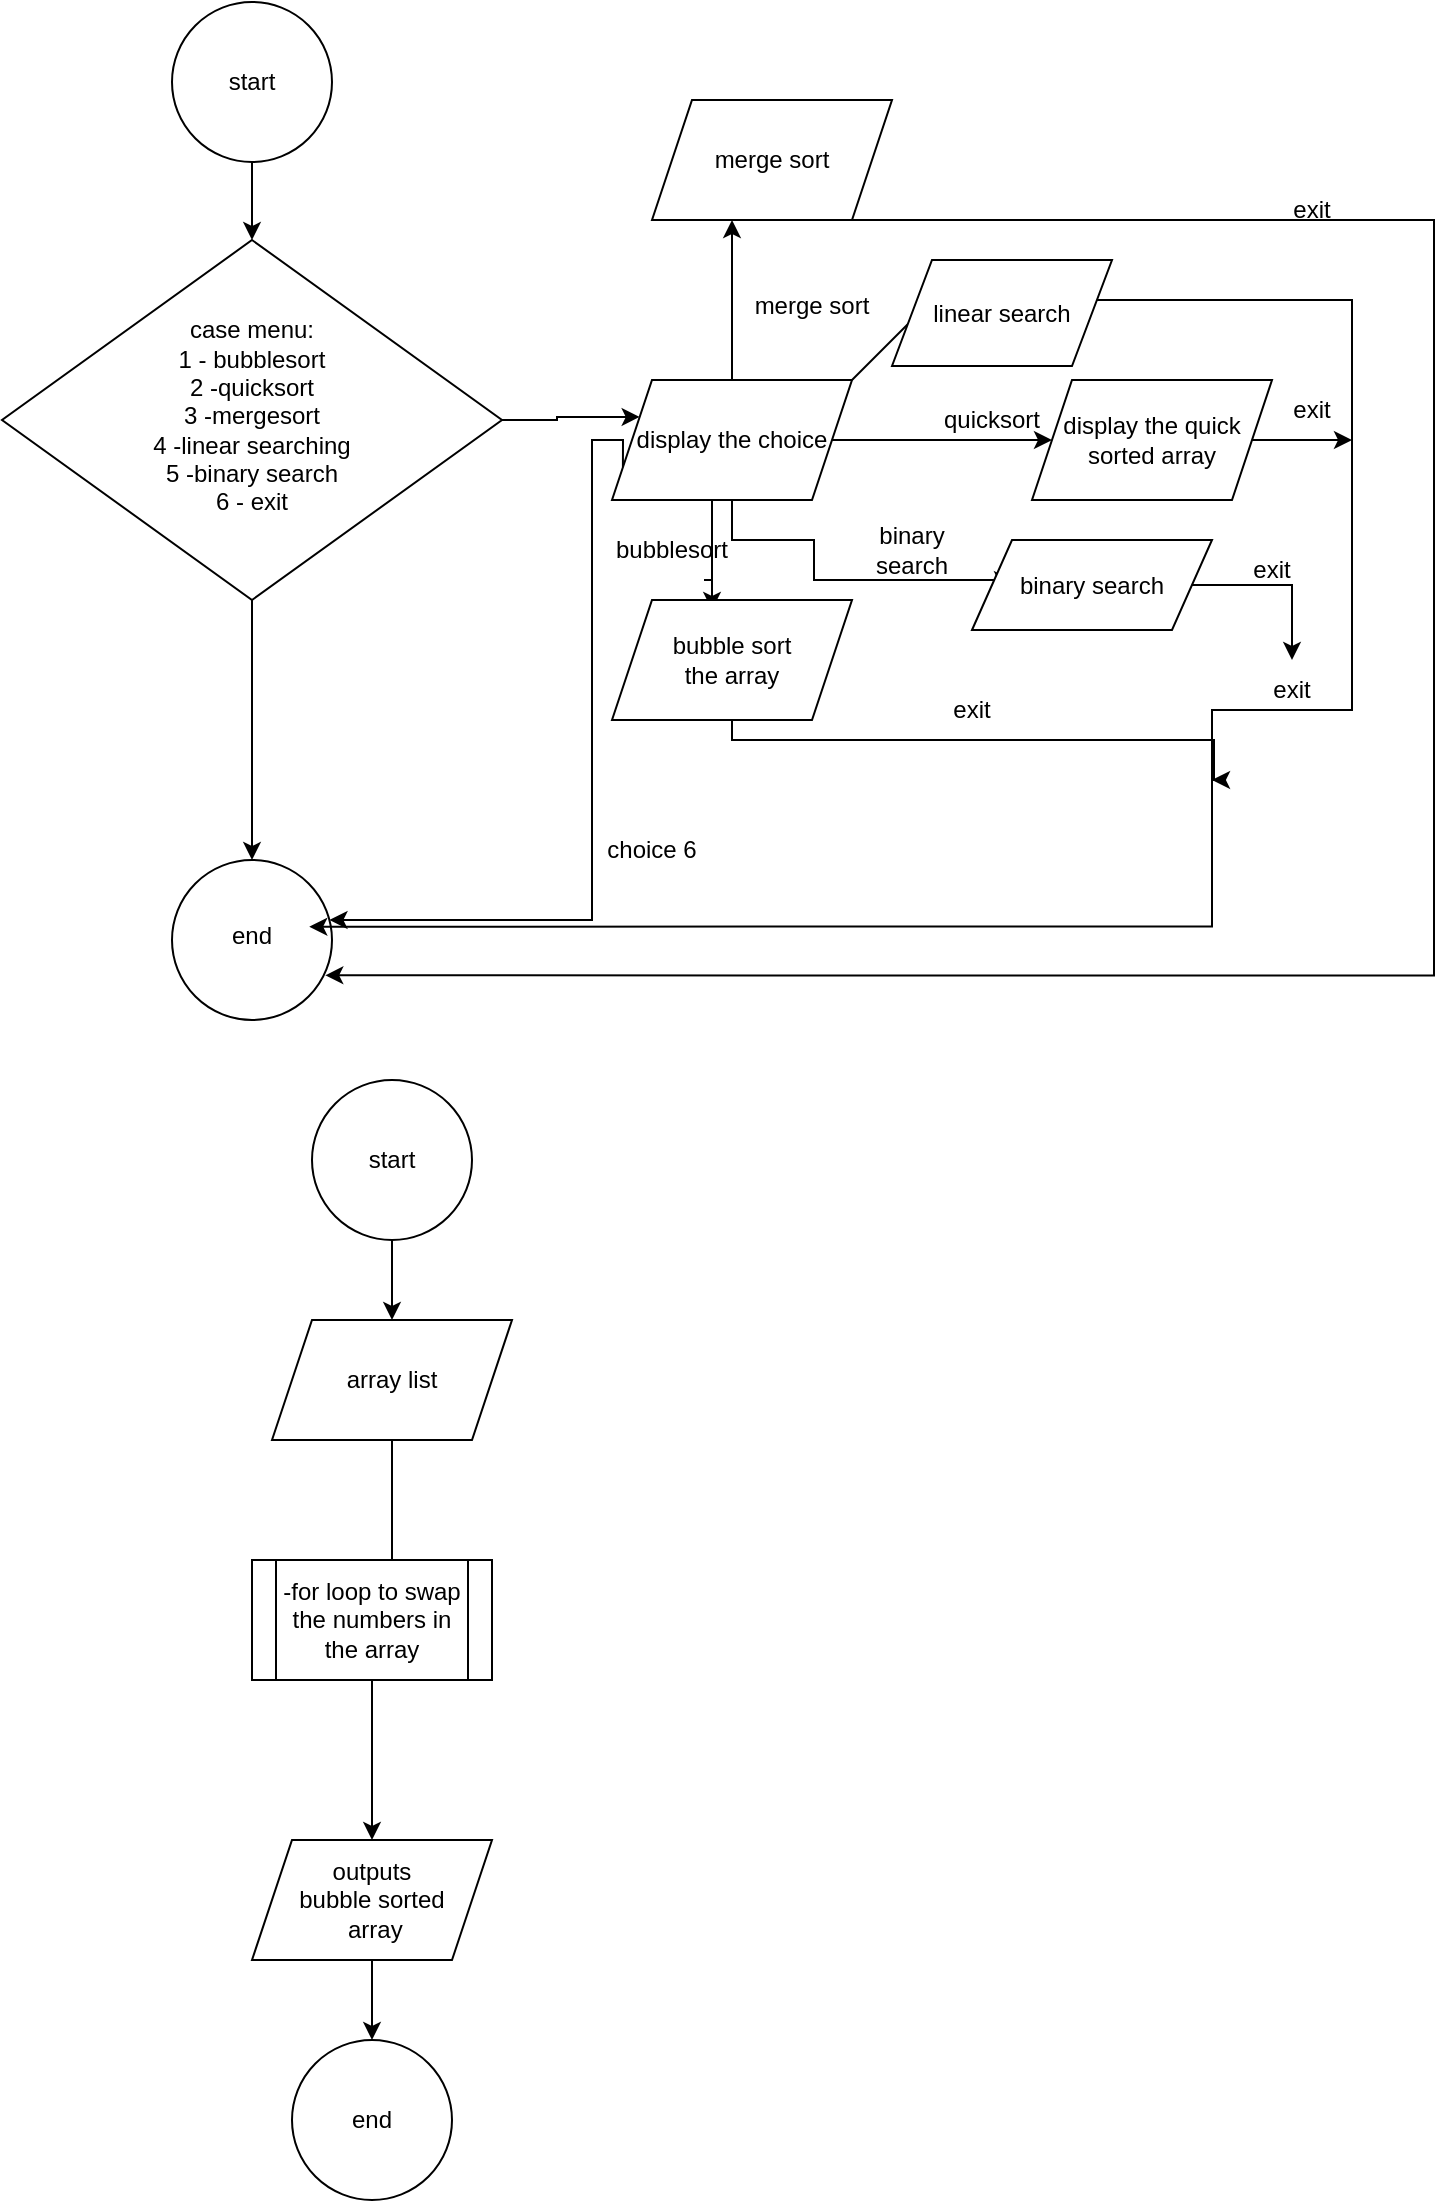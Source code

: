 <mxfile version="21.6.6" type="github" pages="3">
  <diagram id="C5RBs43oDa-KdzZeNtuy" name="Page-1">
    <mxGraphModel dx="418" dy="1625" grid="1" gridSize="10" guides="1" tooltips="1" connect="1" arrows="1" fold="1" page="1" pageScale="1" pageWidth="827" pageHeight="1169" math="0" shadow="0">
      <root>
        <mxCell id="WIyWlLk6GJQsqaUBKTNV-0" />
        <mxCell id="WIyWlLk6GJQsqaUBKTNV-1" parent="WIyWlLk6GJQsqaUBKTNV-0" />
        <mxCell id="00WaG_C9DFhDfb6yC9pF-4" value="" style="edgeStyle=orthogonalEdgeStyle;rounded=0;orthogonalLoop=1;jettySize=auto;html=1;entryX=0;entryY=0.25;entryDx=0;entryDy=0;" edge="1" parent="WIyWlLk6GJQsqaUBKTNV-1" source="WIyWlLk6GJQsqaUBKTNV-6" target="00WaG_C9DFhDfb6yC9pF-6">
          <mxGeometry relative="1" as="geometry">
            <mxPoint x="350" y="-980" as="targetPoint" />
          </mxGeometry>
        </mxCell>
        <mxCell id="00WaG_C9DFhDfb6yC9pF-8" value="" style="edgeStyle=orthogonalEdgeStyle;rounded=0;orthogonalLoop=1;jettySize=auto;html=1;" edge="1" parent="WIyWlLk6GJQsqaUBKTNV-1" source="WIyWlLk6GJQsqaUBKTNV-6" target="00WaG_C9DFhDfb6yC9pF-7">
          <mxGeometry relative="1" as="geometry" />
        </mxCell>
        <mxCell id="WIyWlLk6GJQsqaUBKTNV-6" value="case menu:&lt;br&gt;1 - bubblesort&lt;br&gt;2 -quicksort&lt;br&gt;3 -mergesort&lt;br&gt;4 -linear searching&lt;br&gt;5 -binary search&lt;br&gt;6 - exit" style="rhombus;whiteSpace=wrap;html=1;shadow=0;fontFamily=Helvetica;fontSize=12;align=center;strokeWidth=1;spacing=6;spacingTop=-4;" parent="WIyWlLk6GJQsqaUBKTNV-1" vertex="1">
          <mxGeometry x="45" y="-1050" width="250" height="180" as="geometry" />
        </mxCell>
        <mxCell id="00WaG_C9DFhDfb6yC9pF-0" value="" style="endArrow=classic;html=1;rounded=0;entryX=0.5;entryY=0;entryDx=0;entryDy=0;" edge="1" parent="WIyWlLk6GJQsqaUBKTNV-1" target="WIyWlLk6GJQsqaUBKTNV-6">
          <mxGeometry width="50" height="50" relative="1" as="geometry">
            <mxPoint x="170" y="-1089" as="sourcePoint" />
            <mxPoint x="170" y="-1078" as="targetPoint" />
          </mxGeometry>
        </mxCell>
        <mxCell id="00WaG_C9DFhDfb6yC9pF-1" value="start" style="ellipse;whiteSpace=wrap;html=1;aspect=fixed;" vertex="1" parent="WIyWlLk6GJQsqaUBKTNV-1">
          <mxGeometry x="130" y="-1169" width="80" height="80" as="geometry" />
        </mxCell>
        <mxCell id="00WaG_C9DFhDfb6yC9pF-12" value="" style="edgeStyle=orthogonalEdgeStyle;rounded=0;orthogonalLoop=1;jettySize=auto;html=1;" edge="1" parent="WIyWlLk6GJQsqaUBKTNV-1">
          <mxGeometry relative="1" as="geometry">
            <mxPoint x="396" y="-880" as="sourcePoint" />
            <mxPoint x="400" y="-865" as="targetPoint" />
            <Array as="points">
              <mxPoint x="400" y="-920" />
              <mxPoint x="400" y="-920" />
            </Array>
          </mxGeometry>
        </mxCell>
        <mxCell id="00WaG_C9DFhDfb6yC9pF-15" value="" style="edgeStyle=orthogonalEdgeStyle;rounded=0;orthogonalLoop=1;jettySize=auto;html=1;" edge="1" parent="WIyWlLk6GJQsqaUBKTNV-1" source="00WaG_C9DFhDfb6yC9pF-6">
          <mxGeometry relative="1" as="geometry">
            <mxPoint x="570" y="-950" as="targetPoint" />
          </mxGeometry>
        </mxCell>
        <mxCell id="00WaG_C9DFhDfb6yC9pF-22" value="" style="edgeStyle=orthogonalEdgeStyle;rounded=0;orthogonalLoop=1;jettySize=auto;html=1;" edge="1" parent="WIyWlLk6GJQsqaUBKTNV-1" source="00WaG_C9DFhDfb6yC9pF-6">
          <mxGeometry relative="1" as="geometry">
            <mxPoint x="410" y="-1060" as="targetPoint" />
          </mxGeometry>
        </mxCell>
        <mxCell id="00WaG_C9DFhDfb6yC9pF-23" value="" style="edgeStyle=orthogonalEdgeStyle;rounded=0;orthogonalLoop=1;jettySize=auto;html=1;exitX=0;exitY=0.75;exitDx=0;exitDy=0;" edge="1" parent="WIyWlLk6GJQsqaUBKTNV-1" source="00WaG_C9DFhDfb6yC9pF-6" target="00WaG_C9DFhDfb6yC9pF-7">
          <mxGeometry relative="1" as="geometry">
            <mxPoint x="320" y="-840" as="sourcePoint" />
            <mxPoint x="180" y="-700" as="targetPoint" />
            <Array as="points">
              <mxPoint x="356" y="-950" />
              <mxPoint x="340" y="-950" />
              <mxPoint x="340" y="-710" />
            </Array>
          </mxGeometry>
        </mxCell>
        <mxCell id="00WaG_C9DFhDfb6yC9pF-36" style="edgeStyle=orthogonalEdgeStyle;rounded=0;orthogonalLoop=1;jettySize=auto;html=1;" edge="1" parent="WIyWlLk6GJQsqaUBKTNV-1" source="00WaG_C9DFhDfb6yC9pF-6">
          <mxGeometry relative="1" as="geometry">
            <mxPoint x="550" y="-880" as="targetPoint" />
            <Array as="points">
              <mxPoint x="410" y="-900" />
              <mxPoint x="451" y="-900" />
            </Array>
          </mxGeometry>
        </mxCell>
        <mxCell id="00WaG_C9DFhDfb6yC9pF-6" value="display the choice" style="shape=parallelogram;perimeter=parallelogramPerimeter;whiteSpace=wrap;html=1;fixedSize=1;" vertex="1" parent="WIyWlLk6GJQsqaUBKTNV-1">
          <mxGeometry x="350" y="-980" width="120" height="60" as="geometry" />
        </mxCell>
        <mxCell id="00WaG_C9DFhDfb6yC9pF-7" value="end" style="ellipse;whiteSpace=wrap;html=1;shadow=0;strokeWidth=1;spacing=6;spacingTop=-4;" vertex="1" parent="WIyWlLk6GJQsqaUBKTNV-1">
          <mxGeometry x="130" y="-740" width="80" height="80" as="geometry" />
        </mxCell>
        <mxCell id="00WaG_C9DFhDfb6yC9pF-13" value="bubblesort" style="text;html=1;strokeColor=none;fillColor=none;align=center;verticalAlign=middle;whiteSpace=wrap;rounded=0;" vertex="1" parent="WIyWlLk6GJQsqaUBKTNV-1">
          <mxGeometry x="350" y="-910" width="60" height="30" as="geometry" />
        </mxCell>
        <mxCell id="00WaG_C9DFhDfb6yC9pF-20" value="quicksort" style="text;html=1;strokeColor=none;fillColor=none;align=center;verticalAlign=middle;whiteSpace=wrap;rounded=0;" vertex="1" parent="WIyWlLk6GJQsqaUBKTNV-1">
          <mxGeometry x="510" y="-975" width="60" height="30" as="geometry" />
        </mxCell>
        <mxCell id="00WaG_C9DFhDfb6yC9pF-28" value="" style="edgeStyle=orthogonalEdgeStyle;rounded=0;orthogonalLoop=1;jettySize=auto;html=1;entryX=0.958;entryY=0.721;entryDx=0;entryDy=0;entryPerimeter=0;" edge="1" parent="WIyWlLk6GJQsqaUBKTNV-1" target="00WaG_C9DFhDfb6yC9pF-7">
          <mxGeometry relative="1" as="geometry">
            <mxPoint x="470" y="-1060" as="sourcePoint" />
            <mxPoint x="220" y="-680" as="targetPoint" />
            <Array as="points">
              <mxPoint x="761" y="-1060" />
              <mxPoint x="761" y="-682" />
            </Array>
          </mxGeometry>
        </mxCell>
        <mxCell id="00WaG_C9DFhDfb6yC9pF-24" value="choice 6" style="text;html=1;strokeColor=none;fillColor=none;align=center;verticalAlign=middle;whiteSpace=wrap;rounded=0;" vertex="1" parent="WIyWlLk6GJQsqaUBKTNV-1">
          <mxGeometry x="340" y="-760" width="60" height="30" as="geometry" />
        </mxCell>
        <mxCell id="00WaG_C9DFhDfb6yC9pF-25" value="merge sort" style="text;html=1;strokeColor=none;fillColor=none;align=center;verticalAlign=middle;whiteSpace=wrap;rounded=0;" vertex="1" parent="WIyWlLk6GJQsqaUBKTNV-1">
          <mxGeometry x="420" y="-1032.5" width="60" height="30" as="geometry" />
        </mxCell>
        <mxCell id="00WaG_C9DFhDfb6yC9pF-26" value="" style="endArrow=classic;html=1;rounded=0;" edge="1" parent="WIyWlLk6GJQsqaUBKTNV-1">
          <mxGeometry width="50" height="50" relative="1" as="geometry">
            <mxPoint x="470" y="-980" as="sourcePoint" />
            <mxPoint x="520" y="-1030" as="targetPoint" />
          </mxGeometry>
        </mxCell>
        <mxCell id="00WaG_C9DFhDfb6yC9pF-29" style="edgeStyle=orthogonalEdgeStyle;rounded=0;orthogonalLoop=1;jettySize=auto;html=1;entryX=0.983;entryY=0.729;entryDx=0;entryDy=0;entryPerimeter=0;" edge="1" parent="WIyWlLk6GJQsqaUBKTNV-1">
          <mxGeometry relative="1" as="geometry">
            <mxPoint x="570" y="-1020" as="sourcePoint" />
            <mxPoint x="198.64" y="-706.68" as="targetPoint" />
            <Array as="points">
              <mxPoint x="720" y="-1020" />
              <mxPoint x="720" y="-815" />
              <mxPoint x="650" y="-815" />
              <mxPoint x="650" y="-707" />
            </Array>
          </mxGeometry>
        </mxCell>
        <mxCell id="00WaG_C9DFhDfb6yC9pF-30" value="merge sort" style="shape=parallelogram;perimeter=parallelogramPerimeter;whiteSpace=wrap;html=1;fixedSize=1;" vertex="1" parent="WIyWlLk6GJQsqaUBKTNV-1">
          <mxGeometry x="370" y="-1120" width="120" height="60" as="geometry" />
        </mxCell>
        <mxCell id="00WaG_C9DFhDfb6yC9pF-31" value="linear search" style="shape=parallelogram;perimeter=parallelogramPerimeter;whiteSpace=wrap;html=1;fixedSize=1;" vertex="1" parent="WIyWlLk6GJQsqaUBKTNV-1">
          <mxGeometry x="490" y="-1040" width="110" height="53" as="geometry" />
        </mxCell>
        <mxCell id="00WaG_C9DFhDfb6yC9pF-38" style="edgeStyle=orthogonalEdgeStyle;rounded=0;orthogonalLoop=1;jettySize=auto;html=1;exitX=1;exitY=0.5;exitDx=0;exitDy=0;" edge="1" parent="WIyWlLk6GJQsqaUBKTNV-1" source="00WaG_C9DFhDfb6yC9pF-32">
          <mxGeometry relative="1" as="geometry">
            <mxPoint x="720" y="-950" as="targetPoint" />
          </mxGeometry>
        </mxCell>
        <mxCell id="00WaG_C9DFhDfb6yC9pF-32" value="display the quick sorted array" style="shape=parallelogram;perimeter=parallelogramPerimeter;whiteSpace=wrap;html=1;fixedSize=1;" vertex="1" parent="WIyWlLk6GJQsqaUBKTNV-1">
          <mxGeometry x="560" y="-980" width="120" height="60" as="geometry" />
        </mxCell>
        <mxCell id="00WaG_C9DFhDfb6yC9pF-33" value="exit" style="text;html=1;strokeColor=none;fillColor=none;align=center;verticalAlign=middle;whiteSpace=wrap;rounded=0;" vertex="1" parent="WIyWlLk6GJQsqaUBKTNV-1">
          <mxGeometry x="670" y="-1080" width="60" height="30" as="geometry" />
        </mxCell>
        <mxCell id="00WaG_C9DFhDfb6yC9pF-34" value="exit" style="text;html=1;strokeColor=none;fillColor=none;align=center;verticalAlign=middle;whiteSpace=wrap;rounded=0;" vertex="1" parent="WIyWlLk6GJQsqaUBKTNV-1">
          <mxGeometry x="660" y="-840" width="60" height="30" as="geometry" />
        </mxCell>
        <mxCell id="00WaG_C9DFhDfb6yC9pF-40" value="" style="edgeStyle=orthogonalEdgeStyle;rounded=0;orthogonalLoop=1;jettySize=auto;html=1;" edge="1" parent="WIyWlLk6GJQsqaUBKTNV-1" source="00WaG_C9DFhDfb6yC9pF-35">
          <mxGeometry relative="1" as="geometry">
            <mxPoint x="650" y="-780" as="targetPoint" />
            <Array as="points">
              <mxPoint x="410" y="-800" />
              <mxPoint x="651" y="-800" />
            </Array>
          </mxGeometry>
        </mxCell>
        <mxCell id="00WaG_C9DFhDfb6yC9pF-35" value="bubble sort &lt;br&gt;the array" style="shape=parallelogram;perimeter=parallelogramPerimeter;whiteSpace=wrap;html=1;fixedSize=1;" vertex="1" parent="WIyWlLk6GJQsqaUBKTNV-1">
          <mxGeometry x="350" y="-870" width="120" height="60" as="geometry" />
        </mxCell>
        <mxCell id="00WaG_C9DFhDfb6yC9pF-39" value="" style="edgeStyle=orthogonalEdgeStyle;rounded=0;orthogonalLoop=1;jettySize=auto;html=1;" edge="1" parent="WIyWlLk6GJQsqaUBKTNV-1" source="00WaG_C9DFhDfb6yC9pF-37" target="00WaG_C9DFhDfb6yC9pF-34">
          <mxGeometry relative="1" as="geometry" />
        </mxCell>
        <mxCell id="00WaG_C9DFhDfb6yC9pF-37" value="binary search" style="shape=parallelogram;perimeter=parallelogramPerimeter;whiteSpace=wrap;html=1;fixedSize=1;" vertex="1" parent="WIyWlLk6GJQsqaUBKTNV-1">
          <mxGeometry x="530" y="-900" width="120" height="45" as="geometry" />
        </mxCell>
        <mxCell id="00WaG_C9DFhDfb6yC9pF-41" value="exit&lt;br&gt;" style="text;html=1;strokeColor=none;fillColor=none;align=center;verticalAlign=middle;whiteSpace=wrap;rounded=0;" vertex="1" parent="WIyWlLk6GJQsqaUBKTNV-1">
          <mxGeometry x="500" y="-830" width="60" height="30" as="geometry" />
        </mxCell>
        <mxCell id="00WaG_C9DFhDfb6yC9pF-42" value="exit" style="text;html=1;strokeColor=none;fillColor=none;align=center;verticalAlign=middle;whiteSpace=wrap;rounded=0;" vertex="1" parent="WIyWlLk6GJQsqaUBKTNV-1">
          <mxGeometry x="650" y="-900" width="60" height="30" as="geometry" />
        </mxCell>
        <mxCell id="00WaG_C9DFhDfb6yC9pF-43" value="exit" style="text;html=1;strokeColor=none;fillColor=none;align=center;verticalAlign=middle;whiteSpace=wrap;rounded=0;" vertex="1" parent="WIyWlLk6GJQsqaUBKTNV-1">
          <mxGeometry x="670" y="-980" width="60" height="30" as="geometry" />
        </mxCell>
        <mxCell id="00WaG_C9DFhDfb6yC9pF-44" value="binary search" style="text;html=1;strokeColor=none;fillColor=none;align=center;verticalAlign=middle;whiteSpace=wrap;rounded=0;" vertex="1" parent="WIyWlLk6GJQsqaUBKTNV-1">
          <mxGeometry x="470" y="-910" width="60" height="30" as="geometry" />
        </mxCell>
        <mxCell id="00WaG_C9DFhDfb6yC9pF-47" value="" style="edgeStyle=orthogonalEdgeStyle;rounded=0;orthogonalLoop=1;jettySize=auto;html=1;" edge="1" parent="WIyWlLk6GJQsqaUBKTNV-1" source="00WaG_C9DFhDfb6yC9pF-45" target="00WaG_C9DFhDfb6yC9pF-46">
          <mxGeometry relative="1" as="geometry" />
        </mxCell>
        <mxCell id="00WaG_C9DFhDfb6yC9pF-45" value="start" style="ellipse;whiteSpace=wrap;html=1;aspect=fixed;" vertex="1" parent="WIyWlLk6GJQsqaUBKTNV-1">
          <mxGeometry x="200" y="-630" width="80" height="80" as="geometry" />
        </mxCell>
        <mxCell id="00WaG_C9DFhDfb6yC9pF-49" value="" style="edgeStyle=orthogonalEdgeStyle;rounded=0;orthogonalLoop=1;jettySize=auto;html=1;" edge="1" parent="WIyWlLk6GJQsqaUBKTNV-1" source="00WaG_C9DFhDfb6yC9pF-46">
          <mxGeometry relative="1" as="geometry">
            <mxPoint x="240" y="-370" as="targetPoint" />
          </mxGeometry>
        </mxCell>
        <mxCell id="00WaG_C9DFhDfb6yC9pF-46" value="array list" style="shape=parallelogram;perimeter=parallelogramPerimeter;whiteSpace=wrap;html=1;fixedSize=1;" vertex="1" parent="WIyWlLk6GJQsqaUBKTNV-1">
          <mxGeometry x="180" y="-510" width="120" height="60" as="geometry" />
        </mxCell>
        <mxCell id="00WaG_C9DFhDfb6yC9pF-55" value="" style="edgeStyle=orthogonalEdgeStyle;rounded=0;orthogonalLoop=1;jettySize=auto;html=1;" edge="1" parent="WIyWlLk6GJQsqaUBKTNV-1" source="00WaG_C9DFhDfb6yC9pF-51" target="00WaG_C9DFhDfb6yC9pF-54">
          <mxGeometry relative="1" as="geometry" />
        </mxCell>
        <mxCell id="00WaG_C9DFhDfb6yC9pF-51" value="-for loop to swap the numbers in the array" style="shape=process;whiteSpace=wrap;html=1;backgroundOutline=1;" vertex="1" parent="WIyWlLk6GJQsqaUBKTNV-1">
          <mxGeometry x="170" y="-390" width="120" height="60" as="geometry" />
        </mxCell>
        <mxCell id="00WaG_C9DFhDfb6yC9pF-52" value="end" style="ellipse;whiteSpace=wrap;html=1;" vertex="1" parent="WIyWlLk6GJQsqaUBKTNV-1">
          <mxGeometry x="190" y="-150" width="80" height="80" as="geometry" />
        </mxCell>
        <mxCell id="00WaG_C9DFhDfb6yC9pF-56" value="" style="edgeStyle=orthogonalEdgeStyle;rounded=0;orthogonalLoop=1;jettySize=auto;html=1;" edge="1" parent="WIyWlLk6GJQsqaUBKTNV-1" source="00WaG_C9DFhDfb6yC9pF-54" target="00WaG_C9DFhDfb6yC9pF-52">
          <mxGeometry relative="1" as="geometry" />
        </mxCell>
        <mxCell id="00WaG_C9DFhDfb6yC9pF-54" value="outputs&lt;br&gt;bubble sorted&lt;br&gt;&amp;nbsp;array" style="shape=parallelogram;perimeter=parallelogramPerimeter;whiteSpace=wrap;html=1;fixedSize=1;" vertex="1" parent="WIyWlLk6GJQsqaUBKTNV-1">
          <mxGeometry x="170" y="-250" width="120" height="60" as="geometry" />
        </mxCell>
      </root>
    </mxGraphModel>
  </diagram>
  <diagram id="swZst81hBFy3r68BpDKS" name="Page-2">
    <mxGraphModel dx="418" dy="456" grid="1" gridSize="10" guides="1" tooltips="1" connect="1" arrows="1" fold="1" page="1" pageScale="1" pageWidth="850" pageHeight="1100" math="0" shadow="0">
      <root>
        <mxCell id="0" />
        <mxCell id="1" parent="0" />
        <mxCell id="B44Ih0PrTnjY1NSl6mBu-1" value="" style="edgeStyle=orthogonalEdgeStyle;rounded=0;orthogonalLoop=1;jettySize=auto;html=1;" edge="1" source="B44Ih0PrTnjY1NSl6mBu-2" target="B44Ih0PrTnjY1NSl6mBu-4" parent="1">
          <mxGeometry relative="1" as="geometry" />
        </mxCell>
        <mxCell id="B44Ih0PrTnjY1NSl6mBu-2" value="start" style="ellipse;whiteSpace=wrap;html=1;aspect=fixed;" vertex="1" parent="1">
          <mxGeometry x="110" y="190" width="80" height="80" as="geometry" />
        </mxCell>
        <mxCell id="B44Ih0PrTnjY1NSl6mBu-3" value="" style="edgeStyle=orthogonalEdgeStyle;rounded=0;orthogonalLoop=1;jettySize=auto;html=1;" edge="1" source="B44Ih0PrTnjY1NSl6mBu-4" parent="1">
          <mxGeometry relative="1" as="geometry">
            <mxPoint x="150" y="450" as="targetPoint" />
          </mxGeometry>
        </mxCell>
        <mxCell id="B44Ih0PrTnjY1NSl6mBu-4" value="array list" style="shape=parallelogram;perimeter=parallelogramPerimeter;whiteSpace=wrap;html=1;fixedSize=1;" vertex="1" parent="1">
          <mxGeometry x="90" y="310" width="120" height="60" as="geometry" />
        </mxCell>
        <mxCell id="B44Ih0PrTnjY1NSl6mBu-5" value="" style="edgeStyle=orthogonalEdgeStyle;rounded=0;orthogonalLoop=1;jettySize=auto;html=1;" edge="1" source="B44Ih0PrTnjY1NSl6mBu-6" target="B44Ih0PrTnjY1NSl6mBu-9" parent="1">
          <mxGeometry relative="1" as="geometry" />
        </mxCell>
        <mxCell id="B44Ih0PrTnjY1NSl6mBu-6" value="-for loop to swap the numbers in the array" style="shape=process;whiteSpace=wrap;html=1;backgroundOutline=1;" vertex="1" parent="1">
          <mxGeometry x="80" y="430" width="120" height="60" as="geometry" />
        </mxCell>
        <mxCell id="B44Ih0PrTnjY1NSl6mBu-7" value="end" style="ellipse;whiteSpace=wrap;html=1;" vertex="1" parent="1">
          <mxGeometry x="100" y="670" width="80" height="80" as="geometry" />
        </mxCell>
        <mxCell id="B44Ih0PrTnjY1NSl6mBu-8" value="" style="edgeStyle=orthogonalEdgeStyle;rounded=0;orthogonalLoop=1;jettySize=auto;html=1;" edge="1" source="B44Ih0PrTnjY1NSl6mBu-9" target="B44Ih0PrTnjY1NSl6mBu-7" parent="1">
          <mxGeometry relative="1" as="geometry" />
        </mxCell>
        <mxCell id="B44Ih0PrTnjY1NSl6mBu-9" value="outputs&lt;br&gt;bubble sorted&lt;br&gt;&amp;nbsp;array" style="shape=parallelogram;perimeter=parallelogramPerimeter;whiteSpace=wrap;html=1;fixedSize=1;" vertex="1" parent="1">
          <mxGeometry x="80" y="570" width="120" height="60" as="geometry" />
        </mxCell>
      </root>
    </mxGraphModel>
  </diagram>
  <diagram id="VcJzXqY76wa7nf4efXgn" name="Page-3">
    <mxGraphModel dx="1034" dy="481" grid="1" gridSize="10" guides="1" tooltips="1" connect="1" arrows="1" fold="1" page="1" pageScale="1" pageWidth="850" pageHeight="1100" math="0" shadow="0">
      <root>
        <mxCell id="0" />
        <mxCell id="1" parent="0" />
        <mxCell id="GXu9Gf0K06VAmopp8opH-3" value="" style="edgeStyle=orthogonalEdgeStyle;rounded=0;orthogonalLoop=1;jettySize=auto;html=1;" edge="1" parent="1" source="GXu9Gf0K06VAmopp8opH-1" target="GXu9Gf0K06VAmopp8opH-2">
          <mxGeometry relative="1" as="geometry" />
        </mxCell>
        <mxCell id="GXu9Gf0K06VAmopp8opH-1" value="start" style="ellipse;whiteSpace=wrap;html=1;aspect=fixed;" vertex="1" parent="1">
          <mxGeometry x="160" y="10" width="80" height="80" as="geometry" />
        </mxCell>
        <mxCell id="GXu9Gf0K06VAmopp8opH-5" value="" style="edgeStyle=orthogonalEdgeStyle;rounded=0;orthogonalLoop=1;jettySize=auto;html=1;" edge="1" parent="1" source="GXu9Gf0K06VAmopp8opH-2" target="GXu9Gf0K06VAmopp8opH-4">
          <mxGeometry relative="1" as="geometry" />
        </mxCell>
        <mxCell id="GXu9Gf0K06VAmopp8opH-2" value="inputs the &lt;br&gt;array list" style="shape=parallelogram;perimeter=parallelogramPerimeter;whiteSpace=wrap;html=1;fixedSize=1;" vertex="1" parent="1">
          <mxGeometry x="140" y="180" width="120" height="60" as="geometry" />
        </mxCell>
        <mxCell id="GXu9Gf0K06VAmopp8opH-7" value="" style="edgeStyle=orthogonalEdgeStyle;rounded=0;orthogonalLoop=1;jettySize=auto;html=1;" edge="1" parent="1" source="GXu9Gf0K06VAmopp8opH-4" target="GXu9Gf0K06VAmopp8opH-6">
          <mxGeometry relative="1" as="geometry" />
        </mxCell>
        <mxCell id="GXu9Gf0K06VAmopp8opH-9" value="" style="edgeStyle=orthogonalEdgeStyle;rounded=0;orthogonalLoop=1;jettySize=auto;html=1;" edge="1" parent="1" source="GXu9Gf0K06VAmopp8opH-4" target="GXu9Gf0K06VAmopp8opH-8">
          <mxGeometry relative="1" as="geometry" />
        </mxCell>
        <mxCell id="GXu9Gf0K06VAmopp8opH-4" value="calculates the pivot,&lt;br&gt;partitions&lt;br&gt;" style="rhombus;whiteSpace=wrap;html=1;" vertex="1" parent="1">
          <mxGeometry x="90" y="310" width="150" height="150" as="geometry" />
        </mxCell>
        <mxCell id="GXu9Gf0K06VAmopp8opH-14" style="edgeStyle=orthogonalEdgeStyle;rounded=0;orthogonalLoop=1;jettySize=auto;html=1;" edge="1" parent="1" source="GXu9Gf0K06VAmopp8opH-6">
          <mxGeometry relative="1" as="geometry">
            <mxPoint x="165" y="750" as="targetPoint" />
          </mxGeometry>
        </mxCell>
        <mxCell id="GXu9Gf0K06VAmopp8opH-6" value="output" style="shape=parallelogram;perimeter=parallelogramPerimeter;whiteSpace=wrap;html=1;fixedSize=1;" vertex="1" parent="1">
          <mxGeometry x="105" y="585" width="120" height="60" as="geometry" />
        </mxCell>
        <mxCell id="GXu9Gf0K06VAmopp8opH-10" style="edgeStyle=orthogonalEdgeStyle;rounded=0;orthogonalLoop=1;jettySize=auto;html=1;" edge="1" parent="1" source="GXu9Gf0K06VAmopp8opH-8" target="GXu9Gf0K06VAmopp8opH-4">
          <mxGeometry relative="1" as="geometry">
            <mxPoint x="270" y="300" as="targetPoint" />
            <Array as="points">
              <mxPoint x="395" y="300" />
              <mxPoint x="165" y="300" />
            </Array>
          </mxGeometry>
        </mxCell>
        <mxCell id="GXu9Gf0K06VAmopp8opH-13" style="edgeStyle=orthogonalEdgeStyle;rounded=0;orthogonalLoop=1;jettySize=auto;html=1;entryX=1;entryY=0.5;entryDx=0;entryDy=0;" edge="1" parent="1" source="GXu9Gf0K06VAmopp8opH-8" target="GXu9Gf0K06VAmopp8opH-6">
          <mxGeometry relative="1" as="geometry">
            <mxPoint x="380" y="630" as="targetPoint" />
            <Array as="points">
              <mxPoint x="395" y="523" />
              <mxPoint x="381" y="523" />
              <mxPoint x="381" y="615" />
            </Array>
          </mxGeometry>
        </mxCell>
        <mxCell id="GXu9Gf0K06VAmopp8opH-8" value="-manual sort&lt;br&gt;" style="shape=process;whiteSpace=wrap;html=1;backgroundOutline=1;" vertex="1" parent="1">
          <mxGeometry x="335" y="355" width="120" height="60" as="geometry" />
        </mxCell>
        <mxCell id="GXu9Gf0K06VAmopp8opH-11" value="for loop to swap the array list" style="text;html=1;strokeColor=none;fillColor=none;align=center;verticalAlign=middle;whiteSpace=wrap;rounded=0;" vertex="1" parent="1">
          <mxGeometry x="300" y="260" width="70" height="40" as="geometry" />
        </mxCell>
        <mxCell id="GXu9Gf0K06VAmopp8opH-12" value="for loop to sort" style="text;html=1;strokeColor=none;fillColor=none;align=center;verticalAlign=middle;whiteSpace=wrap;rounded=0;" vertex="1" parent="1">
          <mxGeometry x="250" y="355" width="60" height="30" as="geometry" />
        </mxCell>
        <mxCell id="GXu9Gf0K06VAmopp8opH-15" value="end" style="ellipse;whiteSpace=wrap;html=1;aspect=fixed;" vertex="1" parent="1">
          <mxGeometry x="125" y="750" width="80" height="80" as="geometry" />
        </mxCell>
        <mxCell id="GXu9Gf0K06VAmopp8opH-16" value="-when done with looping to sort" style="text;html=1;strokeColor=none;fillColor=none;align=center;verticalAlign=middle;whiteSpace=wrap;rounded=0;" vertex="1" parent="1">
          <mxGeometry x="373" y="550" width="105" height="30" as="geometry" />
        </mxCell>
      </root>
    </mxGraphModel>
  </diagram>
</mxfile>
